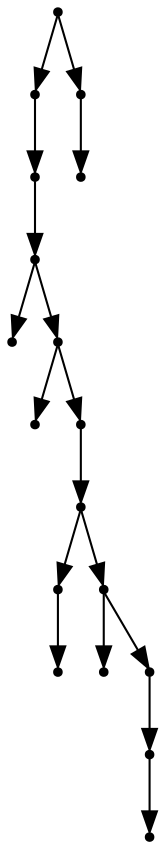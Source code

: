 digraph {
  17 [shape=point];
  14 [shape=point];
  13 [shape=point];
  12 [shape=point];
  0 [shape=point];
  11 [shape=point];
  1 [shape=point];
  10 [shape=point];
  9 [shape=point];
  3 [shape=point];
  2 [shape=point];
  8 [shape=point];
  4 [shape=point];
  7 [shape=point];
  6 [shape=point];
  5 [shape=point];
  16 [shape=point];
  15 [shape=point];
17 -> 14;
14 -> 13;
13 -> 12;
12 -> 0;
12 -> 11;
11 -> 1;
11 -> 10;
10 -> 9;
9 -> 3;
3 -> 2;
9 -> 8;
8 -> 4;
8 -> 7;
7 -> 6;
6 -> 5;
17 -> 16;
16 -> 15;
}
